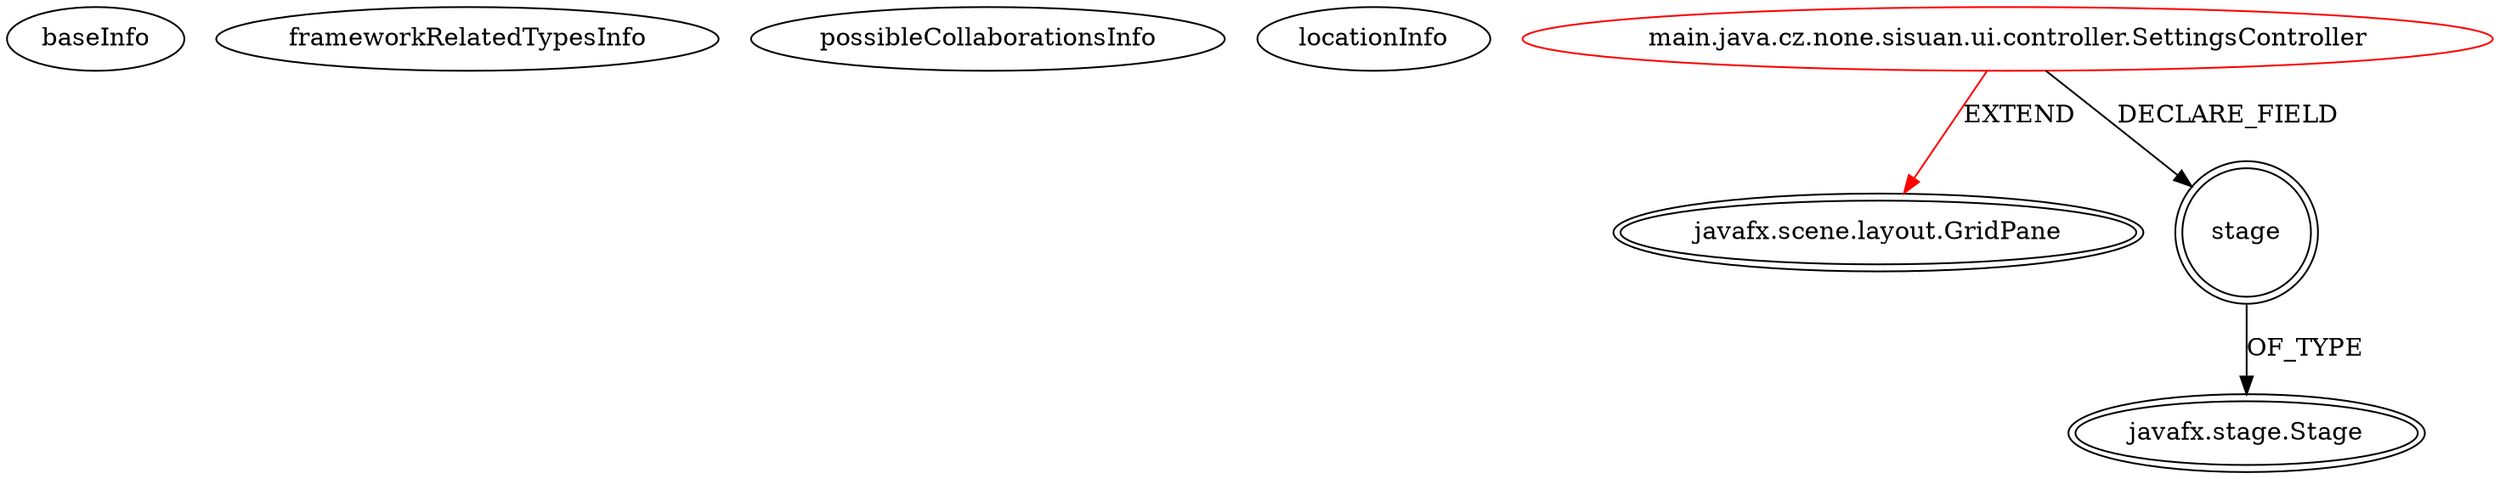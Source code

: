 digraph {
baseInfo[graphId=3544,category="extension_graph",isAnonymous=false,possibleRelation=false]
frameworkRelatedTypesInfo[0="javafx.scene.layout.GridPane"]
possibleCollaborationsInfo[]
locationInfo[projectName="martin-suky-sisuan",filePath="/martin-suky-sisuan/sisuan-master/src/main/java/cz/none/sisuan/ui/controller/SettingsController.java",contextSignature="SettingsController",graphId="3544"]
0[label="main.java.cz.none.sisuan.ui.controller.SettingsController",vertexType="ROOT_CLIENT_CLASS_DECLARATION",isFrameworkType=false,color=red]
1[label="javafx.scene.layout.GridPane",vertexType="FRAMEWORK_CLASS_TYPE",isFrameworkType=true,peripheries=2]
2[label="stage",vertexType="FIELD_DECLARATION",isFrameworkType=true,peripheries=2,shape=circle]
3[label="javafx.stage.Stage",vertexType="FRAMEWORK_CLASS_TYPE",isFrameworkType=true,peripheries=2]
0->1[label="EXTEND",color=red]
0->2[label="DECLARE_FIELD"]
2->3[label="OF_TYPE"]
}
